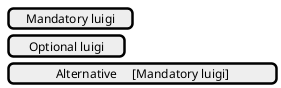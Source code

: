 @startsalt featuremodel
{

!procedure $optionalfeature($feature, $aparecer)
!if ($aparecer==1)
  [Optional $feature.children] 
!else
  [Optional Nao Aparece]
!endif
!endprocedure

!procedure $alternativefeature($feature,$optional,$resultlength)
    !if ($optional==1) && ($resultlength==0) 
      [Alternative $optionalfeature($feature,1)]
    !elseif ($optional==0)
      [Alternative princesa nao esta nesse castelo]
    !else
      [Alternative $mandatoryfeature($feature)]    
    !endif 
!endprocedure

!procedure $mandatoryfeature($feature)
    [Mandatory $feature.children]
!endprocedure


!$feature = { "name": "banana na caixa", "parent" : "donkey kong", "children" : "luigi", "component": "meu componente" }
!$aparecer = 1

$mandatoryfeature($feature)

$optionalfeature($feature, $aparecer)

$alternativefeature($feature, 2, 2)
}
@endsalt
